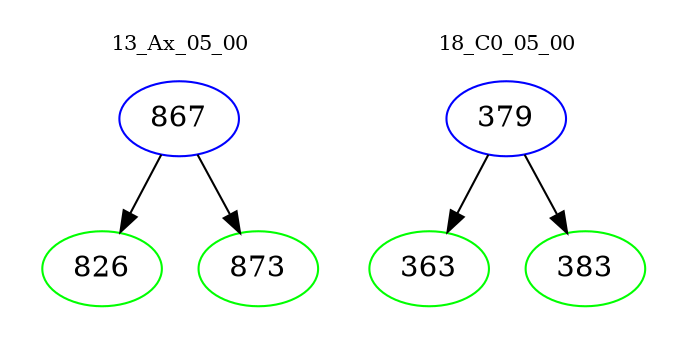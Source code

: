 digraph{
subgraph cluster_0 {
color = white
label = "13_Ax_05_00";
fontsize=10;
T0_867 [label="867", color="blue"]
T0_867 -> T0_826 [color="black"]
T0_826 [label="826", color="green"]
T0_867 -> T0_873 [color="black"]
T0_873 [label="873", color="green"]
}
subgraph cluster_1 {
color = white
label = "18_C0_05_00";
fontsize=10;
T1_379 [label="379", color="blue"]
T1_379 -> T1_363 [color="black"]
T1_363 [label="363", color="green"]
T1_379 -> T1_383 [color="black"]
T1_383 [label="383", color="green"]
}
}
